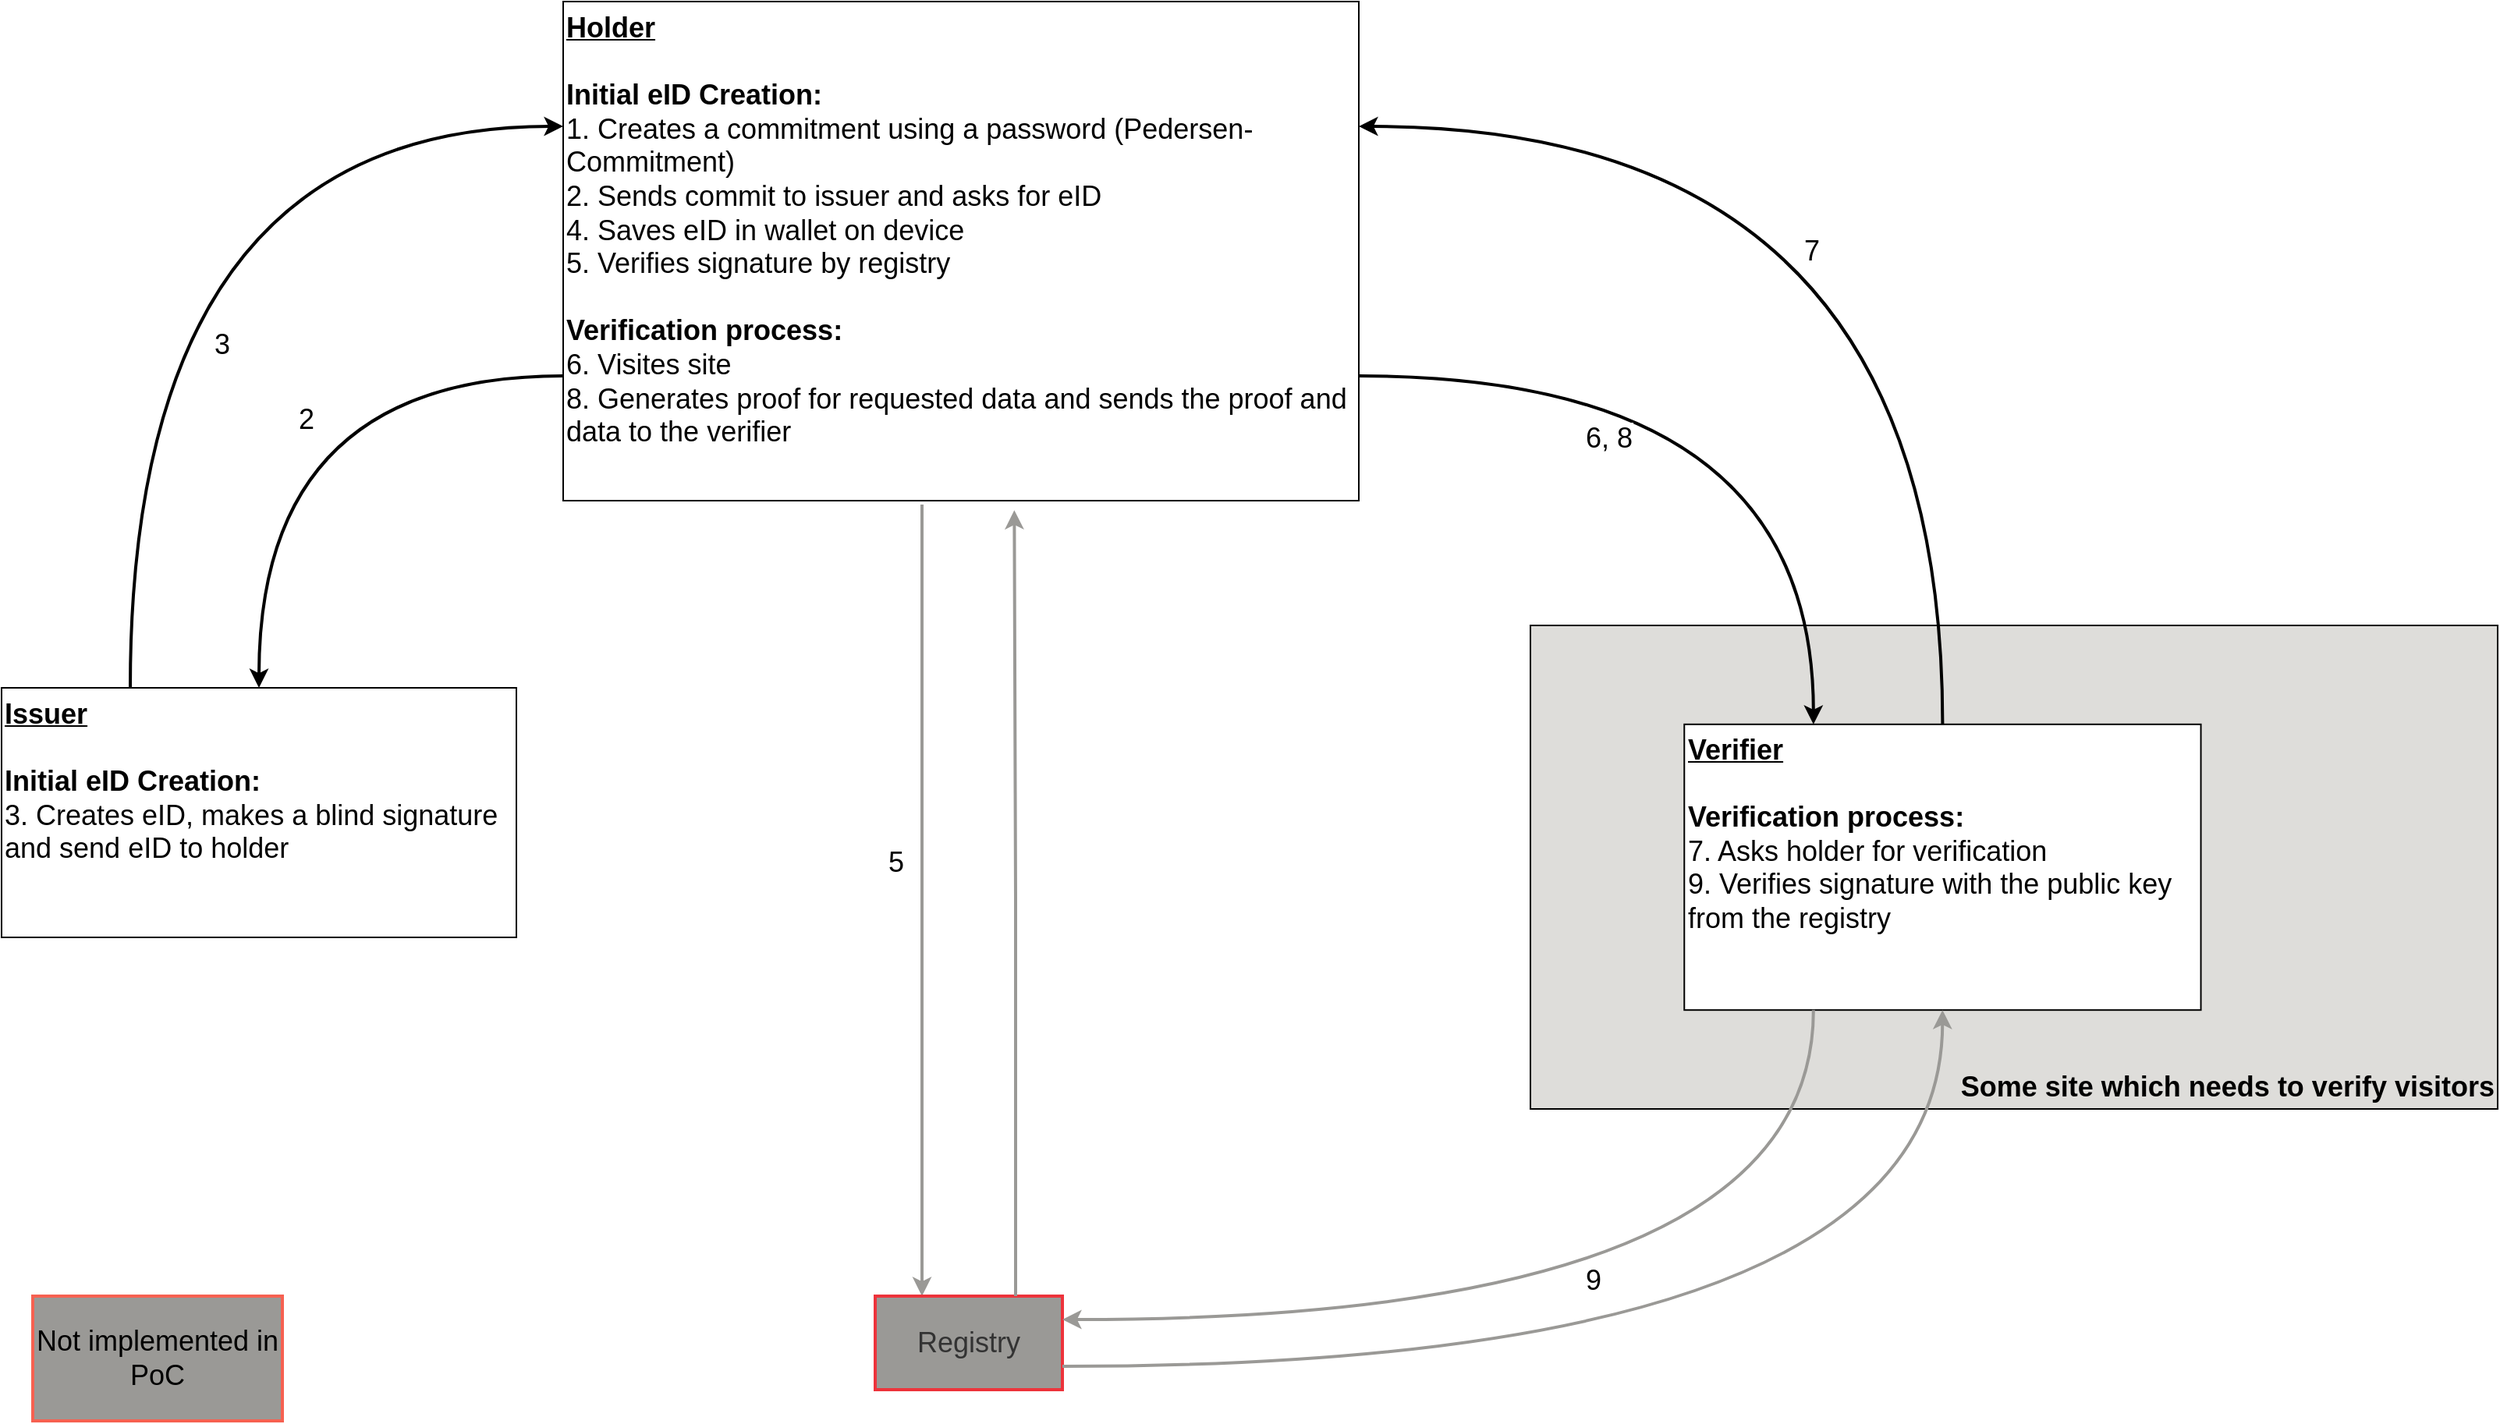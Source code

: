 <mxfile version="22.1.16" type="github">
  <diagram name="Page-1" id="e6cHh2dv8o8fhtoeDSMc">
    <mxGraphModel dx="2074" dy="1267" grid="1" gridSize="10" guides="1" tooltips="1" connect="1" arrows="1" fold="1" page="1" pageScale="1" pageWidth="850" pageHeight="1100" math="0" shadow="0">
      <root>
        <mxCell id="0" />
        <mxCell id="1" parent="0" />
        <mxCell id="MmKHfEbkj5cxw5pEG6I7-8" value="2" style="edgeStyle=orthogonalEdgeStyle;rounded=0;orthogonalLoop=1;jettySize=auto;html=1;exitX=0;exitY=0.75;exitDx=0;exitDy=0;entryX=0.5;entryY=0;entryDx=0;entryDy=0;curved=1;fontSize=18;strokeWidth=2;" edge="1" parent="1" source="MmKHfEbkj5cxw5pEG6I7-1" target="MmKHfEbkj5cxw5pEG6I7-2">
          <mxGeometry x="-0.163" y="28" relative="1" as="geometry">
            <mxPoint as="offset" />
          </mxGeometry>
        </mxCell>
        <mxCell id="MmKHfEbkj5cxw5pEG6I7-13" value="5" style="edgeStyle=orthogonalEdgeStyle;rounded=0;orthogonalLoop=1;jettySize=auto;html=1;exitX=0.451;exitY=1.008;exitDx=0;exitDy=0;entryX=0.25;entryY=0;entryDx=0;entryDy=0;fillColor=#f5f5f5;strokeColor=#9a9996;fontSize=18;strokeWidth=2;exitPerimeter=0;" edge="1" parent="1" source="MmKHfEbkj5cxw5pEG6I7-1" target="MmKHfEbkj5cxw5pEG6I7-4">
          <mxGeometry x="-0.097" y="-17" relative="1" as="geometry">
            <mxPoint as="offset" />
          </mxGeometry>
        </mxCell>
        <mxCell id="MmKHfEbkj5cxw5pEG6I7-1" value="&lt;div style=&quot;font-size: 18px;&quot;&gt;&lt;b style=&quot;font-size: 18px;&quot;&gt;&lt;font style=&quot;font-size: 18px;&quot;&gt;&lt;u style=&quot;font-size: 18px;&quot;&gt;Holder&lt;/u&gt;&lt;/font&gt;&lt;/b&gt;&lt;/div&gt;&lt;div style=&quot;font-size: 18px;&quot;&gt;&lt;br style=&quot;font-size: 18px;&quot;&gt;&lt;/div&gt;&lt;div style=&quot;font-size: 18px;&quot;&gt;&lt;b style=&quot;font-size: 18px;&quot;&gt;Initial eID Creation:&lt;/b&gt;&lt;br style=&quot;font-size: 18px;&quot;&gt;&lt;/div&gt;&lt;div style=&quot;font-size: 18px;&quot;&gt;1. Creates a commitment using a password (Pedersen-Commitment)&lt;/div&gt;&lt;div style=&quot;font-size: 18px;&quot;&gt;2. Sends commit to issuer and asks for eID&lt;br style=&quot;font-size: 18px;&quot;&gt;&lt;/div&gt;&lt;div style=&quot;font-size: 18px;&quot;&gt;4. Saves eID in wallet on device&lt;/div&gt;&lt;div style=&quot;font-size: 18px;&quot;&gt;5. Verifies signature by registry&lt;br style=&quot;font-size: 18px;&quot;&gt;&lt;/div&gt;&lt;div style=&quot;font-size: 18px;&quot;&gt;&lt;br style=&quot;font-size: 18px;&quot;&gt;&lt;/div&gt;&lt;div style=&quot;font-size: 18px;&quot;&gt;&lt;b style=&quot;font-size: 18px;&quot;&gt;Verification process:&lt;/b&gt;&lt;/div&gt;&lt;div style=&quot;font-size: 18px;&quot;&gt;6. Visites site&lt;br style=&quot;font-size: 18px;&quot;&gt;&lt;/div&gt;&lt;div style=&quot;font-size: 18px;&quot;&gt;8. Generates proof for requested data and sends the proof and data to the verifier&lt;br style=&quot;font-size: 18px;&quot;&gt;&lt;/div&gt;" style="rounded=0;whiteSpace=wrap;html=1;align=left;verticalAlign=top;fontSize=18;" vertex="1" parent="1">
          <mxGeometry x="380" y="40" width="510" height="320" as="geometry" />
        </mxCell>
        <mxCell id="MmKHfEbkj5cxw5pEG6I7-7" value="3" style="edgeStyle=orthogonalEdgeStyle;rounded=0;orthogonalLoop=1;jettySize=auto;html=1;exitX=0.25;exitY=0;exitDx=0;exitDy=0;entryX=0;entryY=0.25;entryDx=0;entryDy=0;curved=1;fontSize=18;strokeWidth=2;" edge="1" parent="1" source="MmKHfEbkj5cxw5pEG6I7-2" target="MmKHfEbkj5cxw5pEG6I7-1">
          <mxGeometry x="-0.31" y="-57" relative="1" as="geometry">
            <mxPoint x="1" as="offset" />
          </mxGeometry>
        </mxCell>
        <mxCell id="MmKHfEbkj5cxw5pEG6I7-2" value="&lt;div style=&quot;font-size: 18px;&quot;&gt;&lt;b style=&quot;font-size: 18px;&quot;&gt;&lt;u style=&quot;font-size: 18px;&quot;&gt;&lt;font style=&quot;font-size: 18px;&quot;&gt;Issuer&lt;/font&gt;&lt;/u&gt;&lt;/b&gt;&lt;/div&gt;&lt;div style=&quot;font-size: 18px;&quot;&gt;&lt;b style=&quot;font-size: 18px;&quot;&gt;&lt;br style=&quot;font-size: 18px;&quot;&gt;&lt;/b&gt;&lt;/div&gt;&lt;div style=&quot;font-size: 18px;&quot;&gt;&lt;b style=&quot;font-size: 18px;&quot;&gt;Initial eID Creation:&lt;/b&gt;&lt;br style=&quot;font-size: 18px;&quot;&gt;&lt;/div&gt;&lt;div style=&quot;font-size: 18px;&quot;&gt;3. Creates eID, makes a blind signature and send eID to holder&lt;br style=&quot;font-size: 18px;&quot;&gt;&lt;/div&gt;" style="rounded=0;whiteSpace=wrap;html=1;align=left;verticalAlign=top;fontSize=18;" vertex="1" parent="1">
          <mxGeometry x="20" y="480" width="330" height="160" as="geometry" />
        </mxCell>
        <mxCell id="MmKHfEbkj5cxw5pEG6I7-4" value="Registry" style="rounded=0;whiteSpace=wrap;html=1;fillColor=#9a9996;fontColor=#333333;strokeColor=#ed333b;fontSize=18;strokeWidth=2;" vertex="1" parent="1">
          <mxGeometry x="580" y="870" width="120" height="60" as="geometry" />
        </mxCell>
        <mxCell id="MmKHfEbkj5cxw5pEG6I7-14" style="edgeStyle=orthogonalEdgeStyle;rounded=0;orthogonalLoop=1;jettySize=auto;html=1;exitX=0.75;exitY=0;exitDx=0;exitDy=0;entryX=0.567;entryY=1.019;entryDx=0;entryDy=0;entryPerimeter=0;fillColor=#f5f5f5;strokeColor=#9a9996;fontSize=18;strokeWidth=2;" edge="1" parent="1" source="MmKHfEbkj5cxw5pEG6I7-4" target="MmKHfEbkj5cxw5pEG6I7-1">
          <mxGeometry relative="1" as="geometry" />
        </mxCell>
        <mxCell id="MmKHfEbkj5cxw5pEG6I7-15" value="Not implemented in PoC" style="rounded=0;whiteSpace=wrap;html=1;fillColor=#9a9996;strokeColor=#f66151;fontSize=18;strokeWidth=2;" vertex="1" parent="1">
          <mxGeometry x="40" y="870" width="160" height="80" as="geometry" />
        </mxCell>
        <mxCell id="MmKHfEbkj5cxw5pEG6I7-16" value="" style="group;fontSize=18;" vertex="1" connectable="0" parent="1">
          <mxGeometry x="1000" y="440" width="620" height="310" as="geometry" />
        </mxCell>
        <mxCell id="MmKHfEbkj5cxw5pEG6I7-12" value="&lt;div style=&quot;font-size: 18px;&quot;&gt;Some site which needs to verify visitors&lt;br style=&quot;font-size: 18px;&quot;&gt;&lt;/div&gt;" style="rounded=0;whiteSpace=wrap;html=1;align=right;verticalAlign=bottom;fontStyle=1;fontSize=18;fillColor=#deddda;" vertex="1" parent="MmKHfEbkj5cxw5pEG6I7-16">
          <mxGeometry width="620" height="310" as="geometry" />
        </mxCell>
        <mxCell id="MmKHfEbkj5cxw5pEG6I7-6" value="&lt;div style=&quot;font-size: 18px;&quot;&gt;&lt;b style=&quot;font-size: 18px;&quot;&gt;&lt;font style=&quot;font-size: 18px;&quot;&gt;&lt;u style=&quot;font-size: 18px;&quot;&gt;Verifier&lt;/u&gt;&lt;/font&gt;&lt;/b&gt;&lt;/div&gt;&lt;div style=&quot;font-size: 18px;&quot;&gt;&lt;br style=&quot;font-size: 18px;&quot;&gt;&lt;/div&gt;&lt;div style=&quot;font-size: 18px;&quot;&gt;&lt;b style=&quot;font-size: 18px;&quot;&gt;Verification process:&lt;/b&gt;&lt;/div&gt;&lt;div style=&quot;font-size: 18px;&quot;&gt;7. Asks holder for verification&lt;br style=&quot;font-size: 18px;&quot;&gt;&lt;/div&gt;9. Verifies signature with the public key from the registry" style="rounded=0;whiteSpace=wrap;html=1;align=left;verticalAlign=top;fontSize=18;" vertex="1" parent="MmKHfEbkj5cxw5pEG6I7-16">
          <mxGeometry x="98.636" y="63.409" width="331.136" height="183.182" as="geometry" />
        </mxCell>
        <mxCell id="MmKHfEbkj5cxw5pEG6I7-10" value="7" style="edgeStyle=orthogonalEdgeStyle;rounded=0;orthogonalLoop=1;jettySize=auto;html=1;exitX=0.5;exitY=0;exitDx=0;exitDy=0;entryX=1;entryY=0.25;entryDx=0;entryDy=0;curved=1;fontSize=18;strokeWidth=2;" edge="1" parent="1" source="MmKHfEbkj5cxw5pEG6I7-6" target="MmKHfEbkj5cxw5pEG6I7-1">
          <mxGeometry x="0.234" y="80" relative="1" as="geometry">
            <mxPoint as="offset" />
          </mxGeometry>
        </mxCell>
        <mxCell id="MmKHfEbkj5cxw5pEG6I7-9" value="&lt;div style=&quot;font-size: 18px;&quot;&gt;6, 8&lt;/div&gt;" style="edgeStyle=orthogonalEdgeStyle;rounded=0;orthogonalLoop=1;jettySize=auto;html=1;exitX=1;exitY=0.75;exitDx=0;exitDy=0;entryX=0.25;entryY=0;entryDx=0;entryDy=0;curved=1;fontSize=18;strokeWidth=2;" edge="1" parent="1" source="MmKHfEbkj5cxw5pEG6I7-1" target="MmKHfEbkj5cxw5pEG6I7-6">
          <mxGeometry x="-0.378" y="-40" relative="1" as="geometry">
            <mxPoint as="offset" />
          </mxGeometry>
        </mxCell>
        <mxCell id="MmKHfEbkj5cxw5pEG6I7-17" value="&lt;div style=&quot;font-size: 18px;&quot;&gt;9&lt;br style=&quot;font-size: 18px;&quot;&gt;&lt;/div&gt;" style="edgeStyle=orthogonalEdgeStyle;rounded=0;orthogonalLoop=1;jettySize=auto;html=1;exitX=0.25;exitY=1;exitDx=0;exitDy=0;entryX=1;entryY=0.25;entryDx=0;entryDy=0;curved=1;fontSize=18;strokeWidth=2;strokeColor=#9a9996;" edge="1" parent="1" source="MmKHfEbkj5cxw5pEG6I7-6" target="MmKHfEbkj5cxw5pEG6I7-4">
          <mxGeometry x="-0.0" y="-25" relative="1" as="geometry">
            <mxPoint as="offset" />
          </mxGeometry>
        </mxCell>
        <mxCell id="MmKHfEbkj5cxw5pEG6I7-19" style="edgeStyle=orthogonalEdgeStyle;rounded=0;orthogonalLoop=1;jettySize=auto;html=1;exitX=1;exitY=0.75;exitDx=0;exitDy=0;curved=1;fontSize=18;strokeWidth=2;strokeColor=#9a9996;" edge="1" parent="1" source="MmKHfEbkj5cxw5pEG6I7-4" target="MmKHfEbkj5cxw5pEG6I7-6">
          <mxGeometry relative="1" as="geometry">
            <mxPoint x="1220" y="690" as="targetPoint" />
          </mxGeometry>
        </mxCell>
      </root>
    </mxGraphModel>
  </diagram>
</mxfile>
